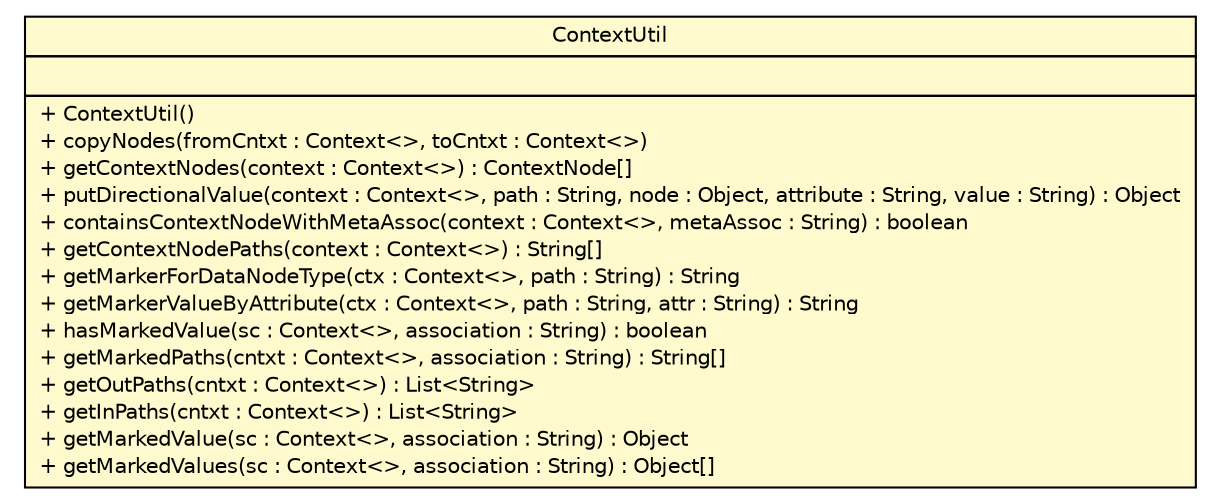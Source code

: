 #!/usr/local/bin/dot
#
# Class diagram 
# Generated by UMLGraph version R5_6 (http://www.umlgraph.org/)
#

digraph G {
	edge [fontname="Helvetica",fontsize=10,labelfontname="Helvetica",labelfontsize=10];
	node [fontname="Helvetica",fontsize=10,shape=plaintext];
	nodesep=0.25;
	ranksep=0.5;
	// sorcer.core.context.ContextUtil
	c109684 [label=<<table title="sorcer.core.context.ContextUtil" border="0" cellborder="1" cellspacing="0" cellpadding="2" port="p" bgcolor="lemonChiffon" href="./ContextUtil.html">
		<tr><td><table border="0" cellspacing="0" cellpadding="1">
<tr><td align="center" balign="center"> ContextUtil </td></tr>
		</table></td></tr>
		<tr><td><table border="0" cellspacing="0" cellpadding="1">
<tr><td align="left" balign="left">  </td></tr>
		</table></td></tr>
		<tr><td><table border="0" cellspacing="0" cellpadding="1">
<tr><td align="left" balign="left"> + ContextUtil() </td></tr>
<tr><td align="left" balign="left"> + copyNodes(fromCntxt : Context&lt;&gt;, toCntxt : Context&lt;&gt;) </td></tr>
<tr><td align="left" balign="left"> + getContextNodes(context : Context&lt;&gt;) : ContextNode[] </td></tr>
<tr><td align="left" balign="left"> + putDirectionalValue(context : Context&lt;&gt;, path : String, node : Object, attribute : String, value : String) : Object </td></tr>
<tr><td align="left" balign="left"> + containsContextNodeWithMetaAssoc(context : Context&lt;&gt;, metaAssoc : String) : boolean </td></tr>
<tr><td align="left" balign="left"> + getContextNodePaths(context : Context&lt;&gt;) : String[] </td></tr>
<tr><td align="left" balign="left"> + getMarkerForDataNodeType(ctx : Context&lt;&gt;, path : String) : String </td></tr>
<tr><td align="left" balign="left"> + getMarkerValueByAttribute(ctx : Context&lt;&gt;, path : String, attr : String) : String </td></tr>
<tr><td align="left" balign="left"> + hasMarkedValue(sc : Context&lt;&gt;, association : String) : boolean </td></tr>
<tr><td align="left" balign="left"> + getMarkedPaths(cntxt : Context&lt;&gt;, association : String) : String[] </td></tr>
<tr><td align="left" balign="left"> + getOutPaths(cntxt : Context&lt;&gt;) : List&lt;String&gt; </td></tr>
<tr><td align="left" balign="left"> + getInPaths(cntxt : Context&lt;&gt;) : List&lt;String&gt; </td></tr>
<tr><td align="left" balign="left"> + getMarkedValue(sc : Context&lt;&gt;, association : String) : Object </td></tr>
<tr><td align="left" balign="left"> + getMarkedValues(sc : Context&lt;&gt;, association : String) : Object[] </td></tr>
		</table></td></tr>
		</table>>, URL="./ContextUtil.html", fontname="Helvetica", fontcolor="black", fontsize=10.0];
}

